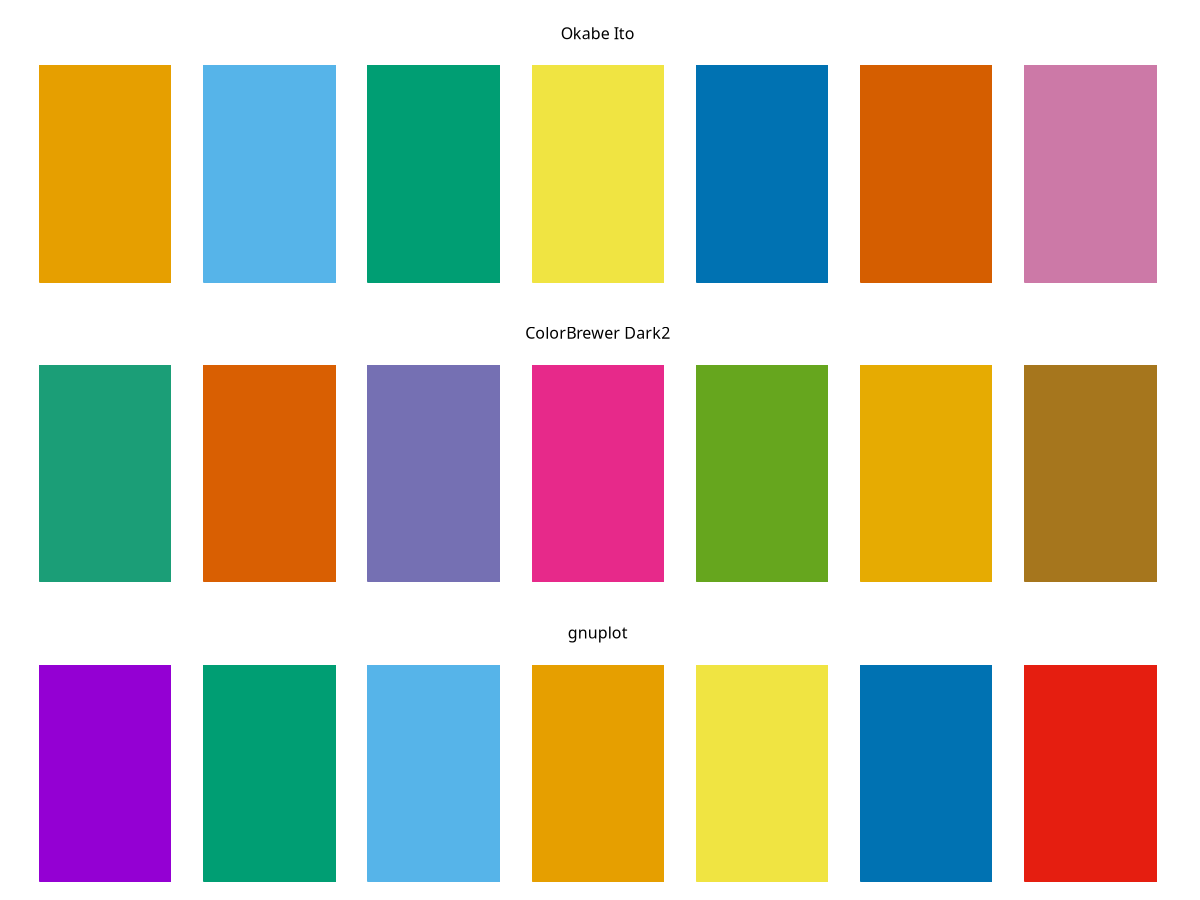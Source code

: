 set terminal svg size 900,300 font 'Verdana,20'
set out "../../src/fundamental/img/color.svg"

set multiplot layout 3,1
unset key
unset border
unset xtics
unset ytics


set style fill solid
set xrange [0.5:7.5]

set title 'Okabe Ito'
$data << EOD
1 0xe69f00 # orange
2 0x56b4e9 # sky blue
3 0x009e73 # bluish green
4 0xf0e442 # yellow
5 0x0072b2 # blue
6 0xd55e00 # vermillion
7 0xcc79a7 # reddish purple
EOD
plot $data u 1:(0):(0.4):(0.4):2 w boxxy lc rgb variable

set title 'ColorBrewer Dark2'
$data1 << EOD
1 0x1b9e77
2 0xd95f02
3 0x7570b3
4 0xe7298a
5 0x66a61e
6 0xe6ab02
7 0xa6761d
EOD
plot $data1 u 1:(0):(0.4):(0.4):2 w boxxy lc rgb variable

set title 'gnuplot'
$data1 << EOD
1
2
3
4
5
6
7
EOD
plot $data1 u 1:(0):(0.4):(0.4):1 w boxxy lc variable